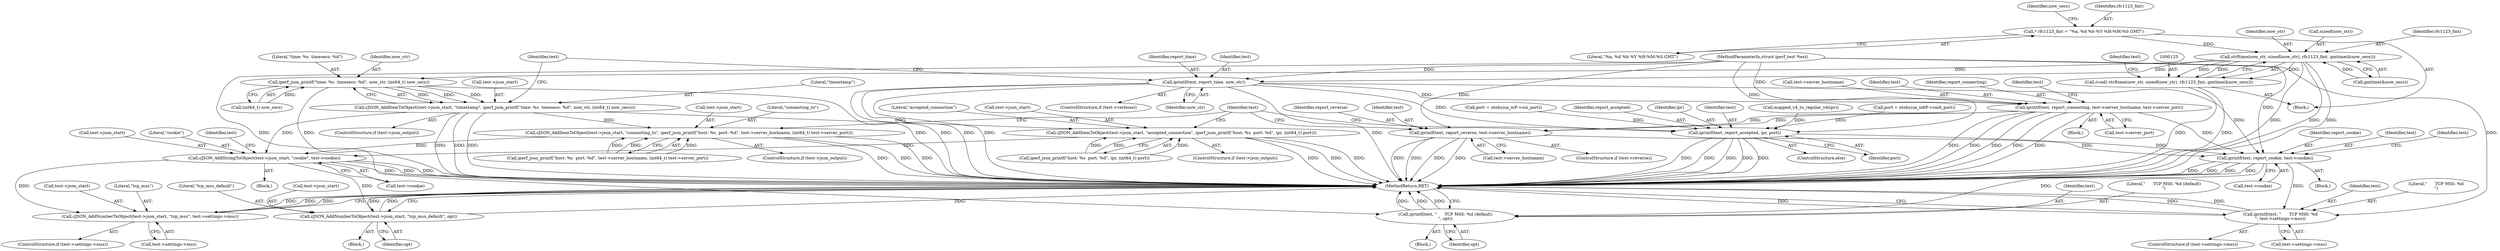 digraph "0_iperf_91f2fa59e8ed80dfbf400add0164ee0e508e412a_49@pointer" {
"1000105" [label="(Call,* rfc1123_fmt = \"%a, %d %b %Y %H:%M:%S GMT\")"];
"1000124" [label="(Call,strftime(now_str, sizeof(now_str), rfc1123_fmt, gmtime(&now_secs)))"];
"1000122" [label="(Call,(void) strftime(now_str, sizeof(now_str), rfc1123_fmt, gmtime(&now_secs)))"];
"1000141" [label="(Call,iperf_json_printf(\"time: %s  timesecs: %d\", now_str, (int64_t) now_secs))"];
"1000136" [label="(Call,cJSON_AddItemToObject(test->json_start, \"timestamp\", iperf_json_printf(\"time: %s  timesecs: %d\", now_str, (int64_t) now_secs)))"];
"1000167" [label="(Call,cJSON_AddItemToObject(test->json_start, \"connecting_to\", iperf_json_printf(\"host: %s  port: %d\", test->server_hostname, (int64_t) test->server_port)))"];
"1000299" [label="(Call,cJSON_AddStringToObject(test->json_start, \"cookie\", test->cookie))"];
"1000322" [label="(Call,cJSON_AddNumberToObject(test->json_start, \"tcp_mss\", test->settings->mss))"];
"1000348" [label="(Call,cJSON_AddNumberToObject(test->json_start, \"tcp_mss_default\", opt))"];
"1000277" [label="(Call,cJSON_AddItemToObject(test->json_start, \"accepted_connection\", iperf_json_printf(\"host: %s  port: %d\", ipr, (int64_t) port)))"];
"1000152" [label="(Call,iprintf(test, report_time, now_str))"];
"1000184" [label="(Call,iprintf(test, report_connecting, test->server_hostname, test->server_port))"];
"1000197" [label="(Call,iprintf(test, report_reverse, test->server_hostname))"];
"1000360" [label="(Call,iprintf(test, report_cookie, test->cookie))"];
"1000381" [label="(Call,iprintf(test, \"      TCP MSS: %d\n\", test->settings->mss))"];
"1000405" [label="(Call,iprintf(test, \"      TCP MSS: %d (default)\n\", opt))"];
"1000289" [label="(Call,iprintf(test, report_accepted, ipr, port))"];
"1000124" [label="(Call,strftime(now_str, sizeof(now_str), rfc1123_fmt, gmtime(&now_secs)))"];
"1000359" [label="(Block,)"];
"1000137" [label="(Call,test->json_start)"];
"1000277" [label="(Call,cJSON_AddItemToObject(test->json_start, \"accepted_connection\", iperf_json_printf(\"host: %s  port: %d\", ipr, (int64_t) port)))"];
"1000134" [label="(Identifier,test)"];
"1000406" [label="(Identifier,test)"];
"1000187" [label="(Call,test->server_hostname)"];
"1000129" [label="(Call,gmtime(&now_secs))"];
"1000183" [label="(Block,)"];
"1000375" [label="(ControlStructure,if (test->settings->mss))"];
"1000405" [label="(Call,iprintf(test, \"      TCP MSS: %d (default)\n\", opt))"];
"1000298" [label="(Block,)"];
"1000362" [label="(Identifier,report_cookie)"];
"1000132" [label="(ControlStructure,if (test->json_output))"];
"1000172" [label="(Call,iperf_json_printf(\"host: %s  port: %d\", test->server_hostname, (int64_t) test->server_port))"];
"1000322" [label="(Call,cJSON_AddNumberToObject(test->json_start, \"tcp_mss\", test->settings->mss))"];
"1000316" [label="(ControlStructure,if (test->settings->mss))"];
"1000185" [label="(Identifier,test)"];
"1000199" [label="(Identifier,report_reverse)"];
"1000361" [label="(Identifier,test)"];
"1000299" [label="(Call,cJSON_AddStringToObject(test->json_start, \"cookie\", test->cookie))"];
"1000265" [label="(Call,port = ntohs(sa_in6P->sin6_port))"];
"1000168" [label="(Call,test->json_start)"];
"1000152" [label="(Call,iprintf(test, report_time, now_str))"];
"1000381" [label="(Call,iprintf(test, \"      TCP MSS: %d\n\", test->settings->mss))"];
"1000333" [label="(Block,)"];
"1000159" [label="(Identifier,test)"];
"1000198" [label="(Identifier,test)"];
"1000140" [label="(Literal,\"timestamp\")"];
"1000105" [label="(Call,* rfc1123_fmt = \"%a, %d %b %Y %H:%M:%S GMT\")"];
"1000327" [label="(Call,test->settings->mss)"];
"1000144" [label="(Call,(int64_t) now_secs)"];
"1000117" [label="(Identifier,now_secs)"];
"1000107" [label="(Literal,\"%a, %d %b %Y %H:%M:%S GMT\")"];
"1000382" [label="(Identifier,test)"];
"1000384" [label="(Call,test->settings->mss)"];
"1000323" [label="(Call,test->json_start)"];
"1000326" [label="(Literal,\"tcp_mss\")"];
"1000352" [label="(Literal,\"tcp_mss_default\")"];
"1000242" [label="(Call,port = ntohs(sa_inP->sin_port))"];
"1000282" [label="(Call,iperf_json_printf(\"host: %s  port: %d\", ipr, (int64_t) port))"];
"1000148" [label="(ControlStructure,if (test->verbose))"];
"1000102" [label="(Block,)"];
"1000153" [label="(Identifier,test)"];
"1000300" [label="(Call,test->json_start)"];
"1000303" [label="(Literal,\"cookie\")"];
"1000154" [label="(Identifier,report_time)"];
"1000143" [label="(Identifier,now_str)"];
"1000190" [label="(Call,test->server_port)"];
"1000409" [label="(MethodReturn,RET)"];
"1000291" [label="(Identifier,report_accepted)"];
"1000141" [label="(Call,iperf_json_printf(\"time: %s  timesecs: %d\", now_str, (int64_t) now_secs))"];
"1000200" [label="(Call,test->server_hostname)"];
"1000186" [label="(Identifier,report_connecting)"];
"1000184" [label="(Call,iprintf(test, report_connecting, test->server_hostname, test->server_port))"];
"1000195" [label="(Identifier,test)"];
"1000383" [label="(Literal,\"      TCP MSS: %d\n\")"];
"1000155" [label="(Identifier,now_str)"];
"1000142" [label="(Literal,\"time: %s  timesecs: %d\")"];
"1000292" [label="(Identifier,ipr)"];
"1000197" [label="(Call,iprintf(test, report_reverse, test->server_hostname))"];
"1000126" [label="(Call,sizeof(now_str))"];
"1000363" [label="(Call,test->cookie)"];
"1000407" [label="(Literal,\"      TCP MSS: %d (default)\n\")"];
"1000290" [label="(Identifier,test)"];
"1000101" [label="(MethodParameterIn,struct iperf_test *test)"];
"1000349" [label="(Call,test->json_start)"];
"1000163" [label="(ControlStructure,if (test->json_output))"];
"1000271" [label="(Call,mapped_v4_to_regular_v4(ipr))"];
"1000293" [label="(Identifier,port)"];
"1000304" [label="(Call,test->cookie)"];
"1000122" [label="(Call,(void) strftime(now_str, sizeof(now_str), rfc1123_fmt, gmtime(&now_secs)))"];
"1000193" [label="(ControlStructure,if (test->reverse))"];
"1000288" [label="(ControlStructure,else)"];
"1000289" [label="(Call,iprintf(test, report_accepted, ipr, port))"];
"1000128" [label="(Identifier,rfc1123_fmt)"];
"1000348" [label="(Call,cJSON_AddNumberToObject(test->json_start, \"tcp_mss_default\", opt))"];
"1000390" [label="(Block,)"];
"1000296" [label="(Identifier,test)"];
"1000125" [label="(Identifier,now_str)"];
"1000171" [label="(Literal,\"connecting_to\")"];
"1000408" [label="(Identifier,opt)"];
"1000311" [label="(Identifier,test)"];
"1000281" [label="(Literal,\"accepted_connection\")"];
"1000370" [label="(Identifier,test)"];
"1000106" [label="(Identifier,rfc1123_fmt)"];
"1000273" [label="(ControlStructure,if (test->json_output))"];
"1000360" [label="(Call,iprintf(test, report_cookie, test->cookie))"];
"1000278" [label="(Call,test->json_start)"];
"1000353" [label="(Identifier,opt)"];
"1000167" [label="(Call,cJSON_AddItemToObject(test->json_start, \"connecting_to\", iperf_json_printf(\"host: %s  port: %d\", test->server_hostname, (int64_t) test->server_port)))"];
"1000136" [label="(Call,cJSON_AddItemToObject(test->json_start, \"timestamp\", iperf_json_printf(\"time: %s  timesecs: %d\", now_str, (int64_t) now_secs)))"];
"1000105" -> "1000102"  [label="AST: "];
"1000105" -> "1000107"  [label="CFG: "];
"1000106" -> "1000105"  [label="AST: "];
"1000107" -> "1000105"  [label="AST: "];
"1000117" -> "1000105"  [label="CFG: "];
"1000105" -> "1000124"  [label="DDG: "];
"1000124" -> "1000122"  [label="AST: "];
"1000124" -> "1000129"  [label="CFG: "];
"1000125" -> "1000124"  [label="AST: "];
"1000126" -> "1000124"  [label="AST: "];
"1000128" -> "1000124"  [label="AST: "];
"1000129" -> "1000124"  [label="AST: "];
"1000122" -> "1000124"  [label="CFG: "];
"1000124" -> "1000409"  [label="DDG: "];
"1000124" -> "1000409"  [label="DDG: "];
"1000124" -> "1000409"  [label="DDG: "];
"1000124" -> "1000122"  [label="DDG: "];
"1000124" -> "1000122"  [label="DDG: "];
"1000124" -> "1000122"  [label="DDG: "];
"1000129" -> "1000124"  [label="DDG: "];
"1000124" -> "1000141"  [label="DDG: "];
"1000124" -> "1000152"  [label="DDG: "];
"1000122" -> "1000102"  [label="AST: "];
"1000123" -> "1000122"  [label="AST: "];
"1000134" -> "1000122"  [label="CFG: "];
"1000122" -> "1000409"  [label="DDG: "];
"1000122" -> "1000409"  [label="DDG: "];
"1000141" -> "1000136"  [label="AST: "];
"1000141" -> "1000144"  [label="CFG: "];
"1000142" -> "1000141"  [label="AST: "];
"1000143" -> "1000141"  [label="AST: "];
"1000144" -> "1000141"  [label="AST: "];
"1000136" -> "1000141"  [label="CFG: "];
"1000141" -> "1000409"  [label="DDG: "];
"1000141" -> "1000409"  [label="DDG: "];
"1000141" -> "1000136"  [label="DDG: "];
"1000141" -> "1000136"  [label="DDG: "];
"1000141" -> "1000136"  [label="DDG: "];
"1000144" -> "1000141"  [label="DDG: "];
"1000136" -> "1000132"  [label="AST: "];
"1000137" -> "1000136"  [label="AST: "];
"1000140" -> "1000136"  [label="AST: "];
"1000159" -> "1000136"  [label="CFG: "];
"1000136" -> "1000409"  [label="DDG: "];
"1000136" -> "1000409"  [label="DDG: "];
"1000136" -> "1000409"  [label="DDG: "];
"1000136" -> "1000167"  [label="DDG: "];
"1000136" -> "1000277"  [label="DDG: "];
"1000136" -> "1000299"  [label="DDG: "];
"1000167" -> "1000163"  [label="AST: "];
"1000167" -> "1000172"  [label="CFG: "];
"1000168" -> "1000167"  [label="AST: "];
"1000171" -> "1000167"  [label="AST: "];
"1000172" -> "1000167"  [label="AST: "];
"1000296" -> "1000167"  [label="CFG: "];
"1000167" -> "1000409"  [label="DDG: "];
"1000167" -> "1000409"  [label="DDG: "];
"1000167" -> "1000409"  [label="DDG: "];
"1000172" -> "1000167"  [label="DDG: "];
"1000172" -> "1000167"  [label="DDG: "];
"1000172" -> "1000167"  [label="DDG: "];
"1000167" -> "1000299"  [label="DDG: "];
"1000299" -> "1000298"  [label="AST: "];
"1000299" -> "1000304"  [label="CFG: "];
"1000300" -> "1000299"  [label="AST: "];
"1000303" -> "1000299"  [label="AST: "];
"1000304" -> "1000299"  [label="AST: "];
"1000311" -> "1000299"  [label="CFG: "];
"1000299" -> "1000409"  [label="DDG: "];
"1000299" -> "1000409"  [label="DDG: "];
"1000299" -> "1000409"  [label="DDG: "];
"1000277" -> "1000299"  [label="DDG: "];
"1000299" -> "1000322"  [label="DDG: "];
"1000299" -> "1000348"  [label="DDG: "];
"1000322" -> "1000316"  [label="AST: "];
"1000322" -> "1000327"  [label="CFG: "];
"1000323" -> "1000322"  [label="AST: "];
"1000326" -> "1000322"  [label="AST: "];
"1000327" -> "1000322"  [label="AST: "];
"1000409" -> "1000322"  [label="CFG: "];
"1000322" -> "1000409"  [label="DDG: "];
"1000322" -> "1000409"  [label="DDG: "];
"1000322" -> "1000409"  [label="DDG: "];
"1000348" -> "1000333"  [label="AST: "];
"1000348" -> "1000353"  [label="CFG: "];
"1000349" -> "1000348"  [label="AST: "];
"1000352" -> "1000348"  [label="AST: "];
"1000353" -> "1000348"  [label="AST: "];
"1000409" -> "1000348"  [label="CFG: "];
"1000348" -> "1000409"  [label="DDG: "];
"1000348" -> "1000409"  [label="DDG: "];
"1000348" -> "1000409"  [label="DDG: "];
"1000277" -> "1000273"  [label="AST: "];
"1000277" -> "1000282"  [label="CFG: "];
"1000278" -> "1000277"  [label="AST: "];
"1000281" -> "1000277"  [label="AST: "];
"1000282" -> "1000277"  [label="AST: "];
"1000296" -> "1000277"  [label="CFG: "];
"1000277" -> "1000409"  [label="DDG: "];
"1000277" -> "1000409"  [label="DDG: "];
"1000277" -> "1000409"  [label="DDG: "];
"1000282" -> "1000277"  [label="DDG: "];
"1000282" -> "1000277"  [label="DDG: "];
"1000282" -> "1000277"  [label="DDG: "];
"1000152" -> "1000148"  [label="AST: "];
"1000152" -> "1000155"  [label="CFG: "];
"1000153" -> "1000152"  [label="AST: "];
"1000154" -> "1000152"  [label="AST: "];
"1000155" -> "1000152"  [label="AST: "];
"1000159" -> "1000152"  [label="CFG: "];
"1000152" -> "1000409"  [label="DDG: "];
"1000152" -> "1000409"  [label="DDG: "];
"1000152" -> "1000409"  [label="DDG: "];
"1000152" -> "1000409"  [label="DDG: "];
"1000101" -> "1000152"  [label="DDG: "];
"1000152" -> "1000184"  [label="DDG: "];
"1000152" -> "1000289"  [label="DDG: "];
"1000152" -> "1000360"  [label="DDG: "];
"1000184" -> "1000183"  [label="AST: "];
"1000184" -> "1000190"  [label="CFG: "];
"1000185" -> "1000184"  [label="AST: "];
"1000186" -> "1000184"  [label="AST: "];
"1000187" -> "1000184"  [label="AST: "];
"1000190" -> "1000184"  [label="AST: "];
"1000195" -> "1000184"  [label="CFG: "];
"1000184" -> "1000409"  [label="DDG: "];
"1000184" -> "1000409"  [label="DDG: "];
"1000184" -> "1000409"  [label="DDG: "];
"1000184" -> "1000409"  [label="DDG: "];
"1000184" -> "1000409"  [label="DDG: "];
"1000101" -> "1000184"  [label="DDG: "];
"1000184" -> "1000197"  [label="DDG: "];
"1000184" -> "1000197"  [label="DDG: "];
"1000184" -> "1000360"  [label="DDG: "];
"1000197" -> "1000193"  [label="AST: "];
"1000197" -> "1000200"  [label="CFG: "];
"1000198" -> "1000197"  [label="AST: "];
"1000199" -> "1000197"  [label="AST: "];
"1000200" -> "1000197"  [label="AST: "];
"1000296" -> "1000197"  [label="CFG: "];
"1000197" -> "1000409"  [label="DDG: "];
"1000197" -> "1000409"  [label="DDG: "];
"1000197" -> "1000409"  [label="DDG: "];
"1000197" -> "1000409"  [label="DDG: "];
"1000101" -> "1000197"  [label="DDG: "];
"1000197" -> "1000360"  [label="DDG: "];
"1000360" -> "1000359"  [label="AST: "];
"1000360" -> "1000363"  [label="CFG: "];
"1000361" -> "1000360"  [label="AST: "];
"1000362" -> "1000360"  [label="AST: "];
"1000363" -> "1000360"  [label="AST: "];
"1000370" -> "1000360"  [label="CFG: "];
"1000360" -> "1000409"  [label="DDG: "];
"1000360" -> "1000409"  [label="DDG: "];
"1000360" -> "1000409"  [label="DDG: "];
"1000360" -> "1000409"  [label="DDG: "];
"1000289" -> "1000360"  [label="DDG: "];
"1000101" -> "1000360"  [label="DDG: "];
"1000360" -> "1000381"  [label="DDG: "];
"1000360" -> "1000405"  [label="DDG: "];
"1000381" -> "1000375"  [label="AST: "];
"1000381" -> "1000384"  [label="CFG: "];
"1000382" -> "1000381"  [label="AST: "];
"1000383" -> "1000381"  [label="AST: "];
"1000384" -> "1000381"  [label="AST: "];
"1000409" -> "1000381"  [label="CFG: "];
"1000381" -> "1000409"  [label="DDG: "];
"1000381" -> "1000409"  [label="DDG: "];
"1000381" -> "1000409"  [label="DDG: "];
"1000101" -> "1000381"  [label="DDG: "];
"1000405" -> "1000390"  [label="AST: "];
"1000405" -> "1000408"  [label="CFG: "];
"1000406" -> "1000405"  [label="AST: "];
"1000407" -> "1000405"  [label="AST: "];
"1000408" -> "1000405"  [label="AST: "];
"1000409" -> "1000405"  [label="CFG: "];
"1000405" -> "1000409"  [label="DDG: "];
"1000405" -> "1000409"  [label="DDG: "];
"1000405" -> "1000409"  [label="DDG: "];
"1000101" -> "1000405"  [label="DDG: "];
"1000289" -> "1000288"  [label="AST: "];
"1000289" -> "1000293"  [label="CFG: "];
"1000290" -> "1000289"  [label="AST: "];
"1000291" -> "1000289"  [label="AST: "];
"1000292" -> "1000289"  [label="AST: "];
"1000293" -> "1000289"  [label="AST: "];
"1000296" -> "1000289"  [label="CFG: "];
"1000289" -> "1000409"  [label="DDG: "];
"1000289" -> "1000409"  [label="DDG: "];
"1000289" -> "1000409"  [label="DDG: "];
"1000289" -> "1000409"  [label="DDG: "];
"1000289" -> "1000409"  [label="DDG: "];
"1000101" -> "1000289"  [label="DDG: "];
"1000271" -> "1000289"  [label="DDG: "];
"1000265" -> "1000289"  [label="DDG: "];
"1000242" -> "1000289"  [label="DDG: "];
}
